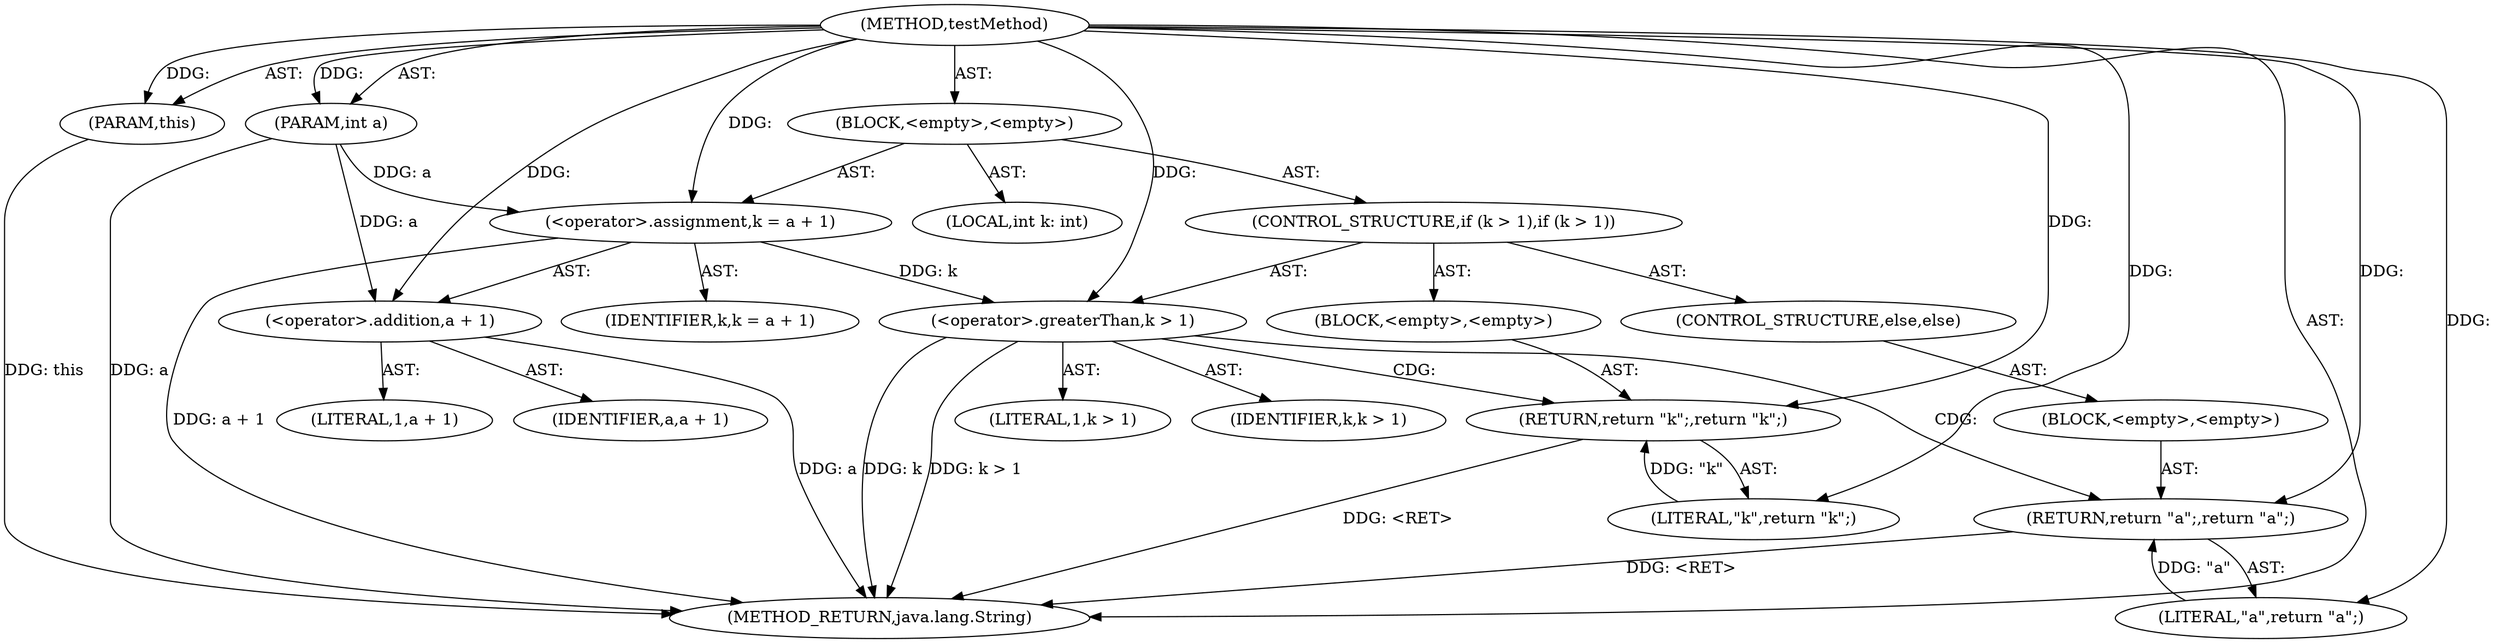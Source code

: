 digraph "testMethod" {  
"1000101" [label = "(METHOD,testMethod)" ]
"1000102" [label = "(PARAM,this)" ]
"1000103" [label = "(PARAM,int a)" ]
"1000104" [label = "(BLOCK,<empty>,<empty>)" ]
"1000105" [label = "(LOCAL,int k: int)" ]
"1000106" [label = "(<operator>.assignment,k = a + 1)" ]
"1000107" [label = "(IDENTIFIER,k,k = a + 1)" ]
"1000108" [label = "(<operator>.addition,a + 1)" ]
"1000109" [label = "(IDENTIFIER,a,a + 1)" ]
"1000110" [label = "(LITERAL,1,a + 1)" ]
"1000111" [label = "(CONTROL_STRUCTURE,if (k > 1),if (k > 1))" ]
"1000112" [label = "(<operator>.greaterThan,k > 1)" ]
"1000113" [label = "(IDENTIFIER,k,k > 1)" ]
"1000114" [label = "(LITERAL,1,k > 1)" ]
"1000115" [label = "(BLOCK,<empty>,<empty>)" ]
"1000116" [label = "(RETURN,return \"k\";,return \"k\";)" ]
"1000117" [label = "(LITERAL,\"k\",return \"k\";)" ]
"1000118" [label = "(CONTROL_STRUCTURE,else,else)" ]
"1000119" [label = "(BLOCK,<empty>,<empty>)" ]
"1000120" [label = "(RETURN,return \"a\";,return \"a\";)" ]
"1000121" [label = "(LITERAL,\"a\",return \"a\";)" ]
"1000122" [label = "(METHOD_RETURN,java.lang.String)" ]
  "1000101" -> "1000102"  [ label = "AST: "] 
  "1000101" -> "1000103"  [ label = "AST: "] 
  "1000101" -> "1000104"  [ label = "AST: "] 
  "1000101" -> "1000122"  [ label = "AST: "] 
  "1000104" -> "1000105"  [ label = "AST: "] 
  "1000104" -> "1000106"  [ label = "AST: "] 
  "1000104" -> "1000111"  [ label = "AST: "] 
  "1000106" -> "1000107"  [ label = "AST: "] 
  "1000106" -> "1000108"  [ label = "AST: "] 
  "1000108" -> "1000109"  [ label = "AST: "] 
  "1000108" -> "1000110"  [ label = "AST: "] 
  "1000111" -> "1000112"  [ label = "AST: "] 
  "1000111" -> "1000115"  [ label = "AST: "] 
  "1000111" -> "1000118"  [ label = "AST: "] 
  "1000112" -> "1000113"  [ label = "AST: "] 
  "1000112" -> "1000114"  [ label = "AST: "] 
  "1000115" -> "1000116"  [ label = "AST: "] 
  "1000116" -> "1000117"  [ label = "AST: "] 
  "1000118" -> "1000119"  [ label = "AST: "] 
  "1000119" -> "1000120"  [ label = "AST: "] 
  "1000120" -> "1000121"  [ label = "AST: "] 
  "1000116" -> "1000122"  [ label = "DDG: <RET>"] 
  "1000102" -> "1000122"  [ label = "DDG: this"] 
  "1000103" -> "1000122"  [ label = "DDG: a"] 
  "1000108" -> "1000122"  [ label = "DDG: a"] 
  "1000106" -> "1000122"  [ label = "DDG: a + 1"] 
  "1000112" -> "1000122"  [ label = "DDG: k"] 
  "1000112" -> "1000122"  [ label = "DDG: k > 1"] 
  "1000120" -> "1000122"  [ label = "DDG: <RET>"] 
  "1000101" -> "1000102"  [ label = "DDG: "] 
  "1000101" -> "1000103"  [ label = "DDG: "] 
  "1000101" -> "1000106"  [ label = "DDG: "] 
  "1000103" -> "1000106"  [ label = "DDG: a"] 
  "1000103" -> "1000108"  [ label = "DDG: a"] 
  "1000101" -> "1000108"  [ label = "DDG: "] 
  "1000106" -> "1000112"  [ label = "DDG: k"] 
  "1000101" -> "1000112"  [ label = "DDG: "] 
  "1000117" -> "1000116"  [ label = "DDG: \"k\""] 
  "1000101" -> "1000116"  [ label = "DDG: "] 
  "1000101" -> "1000117"  [ label = "DDG: "] 
  "1000121" -> "1000120"  [ label = "DDG: \"a\""] 
  "1000101" -> "1000120"  [ label = "DDG: "] 
  "1000101" -> "1000121"  [ label = "DDG: "] 
  "1000112" -> "1000120"  [ label = "CDG: "] 
  "1000112" -> "1000116"  [ label = "CDG: "] 
}
